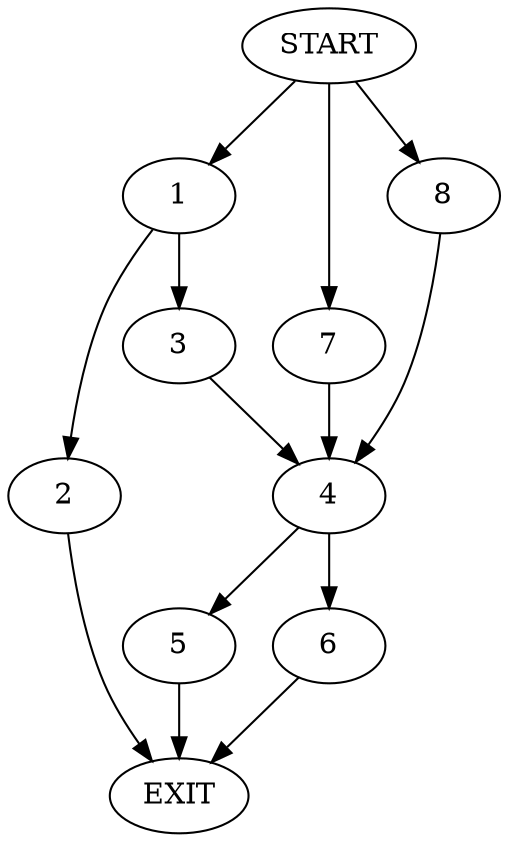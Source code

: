 digraph {
0 [label="START"]
9 [label="EXIT"]
0 -> 1
1 -> 2
1 -> 3
2 -> 9
3 -> 4
4 -> 5
4 -> 6
0 -> 7
7 -> 4
0 -> 8
8 -> 4
5 -> 9
6 -> 9
}
